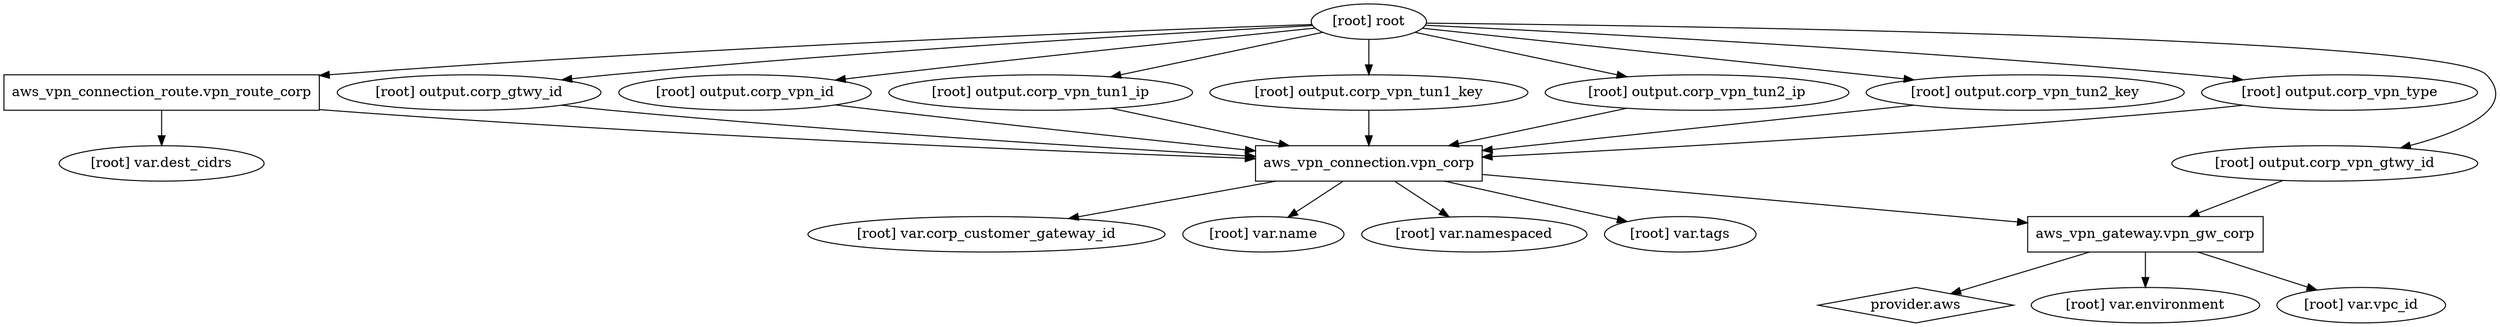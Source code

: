 digraph {
	compound = "true"
	newrank = "true"
	subgraph "root" {
		"[root] aws_vpn_connection.vpn_corp" [label = "aws_vpn_connection.vpn_corp", shape = "box"]
		"[root] aws_vpn_connection_route.vpn_route_corp" [label = "aws_vpn_connection_route.vpn_route_corp", shape = "box"]
		"[root] aws_vpn_gateway.vpn_gw_corp" [label = "aws_vpn_gateway.vpn_gw_corp", shape = "box"]
		"[root] provider.aws" [label = "provider.aws", shape = "diamond"]
		"[root] aws_vpn_connection.vpn_corp" -> "[root] aws_vpn_gateway.vpn_gw_corp"
		"[root] aws_vpn_connection.vpn_corp" -> "[root] var.corp_customer_gateway_id"
		"[root] aws_vpn_connection.vpn_corp" -> "[root] var.name"
		"[root] aws_vpn_connection.vpn_corp" -> "[root] var.namespaced"
		"[root] aws_vpn_connection.vpn_corp" -> "[root] var.tags"
		"[root] aws_vpn_connection_route.vpn_route_corp" -> "[root] aws_vpn_connection.vpn_corp"
		"[root] aws_vpn_connection_route.vpn_route_corp" -> "[root] var.dest_cidrs"
		"[root] aws_vpn_gateway.vpn_gw_corp" -> "[root] provider.aws"
		"[root] aws_vpn_gateway.vpn_gw_corp" -> "[root] var.environment"
		"[root] aws_vpn_gateway.vpn_gw_corp" -> "[root] var.vpc_id"
		"[root] output.corp_gtwy_id" -> "[root] aws_vpn_connection.vpn_corp"
		"[root] output.corp_vpn_gtwy_id" -> "[root] aws_vpn_gateway.vpn_gw_corp"
		"[root] output.corp_vpn_id" -> "[root] aws_vpn_connection.vpn_corp"
		"[root] output.corp_vpn_tun1_ip" -> "[root] aws_vpn_connection.vpn_corp"
		"[root] output.corp_vpn_tun1_key" -> "[root] aws_vpn_connection.vpn_corp"
		"[root] output.corp_vpn_tun2_ip" -> "[root] aws_vpn_connection.vpn_corp"
		"[root] output.corp_vpn_tun2_key" -> "[root] aws_vpn_connection.vpn_corp"
		"[root] output.corp_vpn_type" -> "[root] aws_vpn_connection.vpn_corp"
		"[root] root" -> "[root] aws_vpn_connection_route.vpn_route_corp"
		"[root] root" -> "[root] output.corp_gtwy_id"
		"[root] root" -> "[root] output.corp_vpn_gtwy_id"
		"[root] root" -> "[root] output.corp_vpn_id"
		"[root] root" -> "[root] output.corp_vpn_tun1_ip"
		"[root] root" -> "[root] output.corp_vpn_tun1_key"
		"[root] root" -> "[root] output.corp_vpn_tun2_ip"
		"[root] root" -> "[root] output.corp_vpn_tun2_key"
		"[root] root" -> "[root] output.corp_vpn_type"
	}
}

